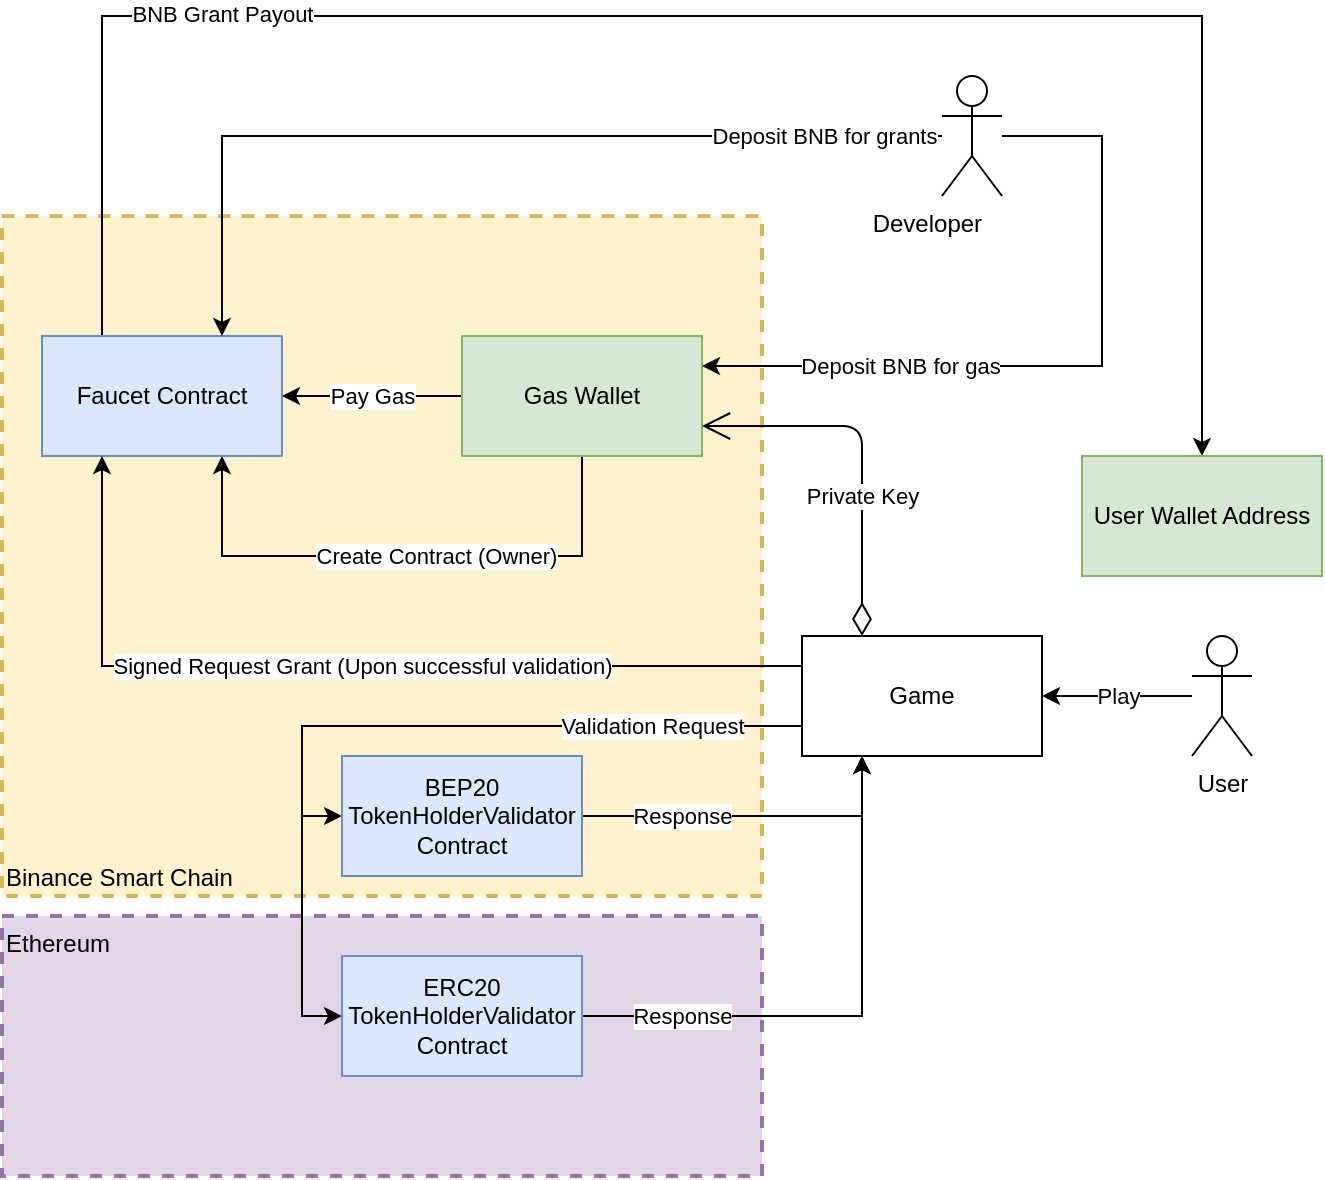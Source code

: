 <mxfile version="14.8.5" type="github">
  <diagram id="7eAGZfeV-LihmVY53dOc" name="Overview">
    <mxGraphModel dx="982" dy="1636" grid="1" gridSize="10" guides="1" tooltips="1" connect="1" arrows="1" fold="1" page="1" pageScale="1" pageWidth="850" pageHeight="1100" math="0" shadow="0">
      <root>
        <mxCell id="0" />
        <mxCell id="1" parent="0" />
        <mxCell id="ioN3LSF6hBzddgxGWX9J-3" value="Binance Smart Chain" style="rounded=0;whiteSpace=wrap;html=1;dashed=1;strokeWidth=2;align=left;verticalAlign=bottom;fillColor=#fff2cc;strokeColor=#d6b656;" parent="1" vertex="1">
          <mxGeometry x="160" y="-470" width="380" height="340" as="geometry" />
        </mxCell>
        <mxCell id="ioN3LSF6hBzddgxGWX9J-4" value="Ethereum" style="rounded=0;whiteSpace=wrap;html=1;dashed=1;strokeWidth=2;align=left;verticalAlign=top;fillColor=#e1d5e7;strokeColor=#9673a6;" parent="1" vertex="1">
          <mxGeometry x="160" y="-120" width="380" height="130" as="geometry" />
        </mxCell>
        <mxCell id="rTCVgAPROJNHZOBVz9fI-6" value="Pay Gas" style="edgeStyle=orthogonalEdgeStyle;rounded=0;orthogonalLoop=1;jettySize=auto;html=1;entryX=1;entryY=0.5;entryDx=0;entryDy=0;" parent="1" source="rTCVgAPROJNHZOBVz9fI-1" target="rTCVgAPROJNHZOBVz9fI-2" edge="1">
          <mxGeometry relative="1" as="geometry" />
        </mxCell>
        <mxCell id="rTCVgAPROJNHZOBVz9fI-10" value="Create Contract (Owner)" style="edgeStyle=orthogonalEdgeStyle;rounded=0;orthogonalLoop=1;jettySize=auto;html=1;exitX=0.5;exitY=1;exitDx=0;exitDy=0;entryX=0.75;entryY=1;entryDx=0;entryDy=0;" parent="1" source="rTCVgAPROJNHZOBVz9fI-1" target="rTCVgAPROJNHZOBVz9fI-2" edge="1">
          <mxGeometry x="-0.118" relative="1" as="geometry">
            <mxPoint as="offset" />
            <Array as="points">
              <mxPoint x="450" y="-300" />
              <mxPoint x="270" y="-300" />
            </Array>
          </mxGeometry>
        </mxCell>
        <mxCell id="rTCVgAPROJNHZOBVz9fI-1" value="Gas Wallet" style="rounded=0;whiteSpace=wrap;html=1;fillColor=#d5e8d4;strokeColor=#82b366;" parent="1" vertex="1">
          <mxGeometry x="390" y="-410" width="120" height="60" as="geometry" />
        </mxCell>
        <mxCell id="ioN3LSF6hBzddgxGWX9J-15" style="edgeStyle=orthogonalEdgeStyle;rounded=0;orthogonalLoop=1;jettySize=auto;html=1;entryX=0.5;entryY=0;entryDx=0;entryDy=0;exitX=0.25;exitY=0;exitDx=0;exitDy=0;" parent="1" source="rTCVgAPROJNHZOBVz9fI-2" target="rTCVgAPROJNHZOBVz9fI-4" edge="1">
          <mxGeometry relative="1" as="geometry">
            <Array as="points">
              <mxPoint x="210" y="-570" />
              <mxPoint x="760" y="-570" />
              <mxPoint x="760" y="-350" />
            </Array>
          </mxGeometry>
        </mxCell>
        <mxCell id="ioN3LSF6hBzddgxGWX9J-16" value="BNB Grant Payout" style="edgeLabel;html=1;align=center;verticalAlign=middle;resizable=0;points=[];" parent="ioN3LSF6hBzddgxGWX9J-15" vertex="1" connectable="0">
          <mxGeometry x="-0.579" y="1" relative="1" as="geometry">
            <mxPoint x="24" as="offset" />
          </mxGeometry>
        </mxCell>
        <mxCell id="rTCVgAPROJNHZOBVz9fI-2" value="Faucet Contract" style="rounded=0;whiteSpace=wrap;html=1;fillColor=#dae8fc;strokeColor=#6c8ebf;" parent="1" vertex="1">
          <mxGeometry x="180" y="-410" width="120" height="60" as="geometry" />
        </mxCell>
        <mxCell id="rTCVgAPROJNHZOBVz9fI-11" value="Signed Request Grant (Upon successful validation)" style="edgeStyle=orthogonalEdgeStyle;rounded=0;orthogonalLoop=1;jettySize=auto;html=1;exitX=0;exitY=0.25;exitDx=0;exitDy=0;entryX=0.25;entryY=1;entryDx=0;entryDy=0;" parent="1" source="rTCVgAPROJNHZOBVz9fI-3" target="rTCVgAPROJNHZOBVz9fI-2" edge="1">
          <mxGeometry x="-0.032" relative="1" as="geometry">
            <mxPoint as="offset" />
            <Array as="points">
              <mxPoint x="210" y="-245" />
            </Array>
          </mxGeometry>
        </mxCell>
        <mxCell id="ioN3LSF6hBzddgxGWX9J-9" style="edgeStyle=orthogonalEdgeStyle;rounded=0;orthogonalLoop=1;jettySize=auto;html=1;exitX=0;exitY=0.75;exitDx=0;exitDy=0;entryX=0;entryY=0.5;entryDx=0;entryDy=0;" parent="1" source="rTCVgAPROJNHZOBVz9fI-3" target="ioN3LSF6hBzddgxGWX9J-7" edge="1">
          <mxGeometry relative="1" as="geometry">
            <Array as="points">
              <mxPoint x="310" y="-215" />
              <mxPoint x="310" y="-170" />
            </Array>
          </mxGeometry>
        </mxCell>
        <mxCell id="ioN3LSF6hBzddgxGWX9J-10" style="edgeStyle=orthogonalEdgeStyle;rounded=0;orthogonalLoop=1;jettySize=auto;html=1;entryX=0;entryY=0.5;entryDx=0;entryDy=0;exitX=0;exitY=0.75;exitDx=0;exitDy=0;" parent="1" source="rTCVgAPROJNHZOBVz9fI-3" target="ioN3LSF6hBzddgxGWX9J-5" edge="1">
          <mxGeometry relative="1" as="geometry" />
        </mxCell>
        <mxCell id="ioN3LSF6hBzddgxGWX9J-13" value="Validation Request" style="edgeLabel;html=1;align=center;verticalAlign=middle;resizable=0;points=[];" parent="ioN3LSF6hBzddgxGWX9J-10" vertex="1" connectable="0">
          <mxGeometry x="-0.318" relative="1" as="geometry">
            <mxPoint x="66" as="offset" />
          </mxGeometry>
        </mxCell>
        <mxCell id="rTCVgAPROJNHZOBVz9fI-3" value="Game" style="rounded=0;whiteSpace=wrap;html=1;" parent="1" vertex="1">
          <mxGeometry x="560" y="-260" width="120" height="60" as="geometry" />
        </mxCell>
        <mxCell id="rTCVgAPROJNHZOBVz9fI-4" value="User Wallet Address" style="rounded=0;whiteSpace=wrap;html=1;fillColor=#d5e8d4;strokeColor=#82b366;" parent="1" vertex="1">
          <mxGeometry x="700" y="-350" width="120" height="60" as="geometry" />
        </mxCell>
        <mxCell id="rTCVgAPROJNHZOBVz9fI-7" value="Private Key" style="endArrow=open;html=1;endSize=12;startArrow=diamondThin;startSize=14;startFill=0;edgeStyle=orthogonalEdgeStyle;exitX=0.25;exitY=0;exitDx=0;exitDy=0;entryX=1;entryY=0.75;entryDx=0;entryDy=0;" parent="1" source="rTCVgAPROJNHZOBVz9fI-3" target="rTCVgAPROJNHZOBVz9fI-1" edge="1">
          <mxGeometry x="-0.243" relative="1" as="geometry">
            <mxPoint x="380" y="-290" as="sourcePoint" />
            <mxPoint x="540" y="-290" as="targetPoint" />
            <mxPoint as="offset" />
          </mxGeometry>
        </mxCell>
        <mxCell id="rTCVgAPROJNHZOBVz9fI-17" value="Play" style="edgeStyle=orthogonalEdgeStyle;rounded=0;orthogonalLoop=1;jettySize=auto;html=1;" parent="1" source="rTCVgAPROJNHZOBVz9fI-16" target="rTCVgAPROJNHZOBVz9fI-3" edge="1">
          <mxGeometry relative="1" as="geometry" />
        </mxCell>
        <mxCell id="rTCVgAPROJNHZOBVz9fI-16" value="User" style="shape=umlActor;verticalLabelPosition=bottom;verticalAlign=top;html=1;" parent="1" vertex="1">
          <mxGeometry x="755" y="-260" width="30" height="60" as="geometry" />
        </mxCell>
        <mxCell id="c5QjXPqIrnwtgLJtlVQ_-3" style="edgeStyle=orthogonalEdgeStyle;rounded=0;orthogonalLoop=1;jettySize=auto;html=1;entryX=0.75;entryY=0;entryDx=0;entryDy=0;" parent="1" source="c5QjXPqIrnwtgLJtlVQ_-1" target="rTCVgAPROJNHZOBVz9fI-2" edge="1">
          <mxGeometry relative="1" as="geometry" />
        </mxCell>
        <mxCell id="c5QjXPqIrnwtgLJtlVQ_-4" value="Deposit BNB for grants" style="edgeLabel;html=1;align=center;verticalAlign=middle;resizable=0;points=[];" parent="c5QjXPqIrnwtgLJtlVQ_-3" vertex="1" connectable="0">
          <mxGeometry x="-0.133" relative="1" as="geometry">
            <mxPoint x="140" as="offset" />
          </mxGeometry>
        </mxCell>
        <mxCell id="c5QjXPqIrnwtgLJtlVQ_-5" style="edgeStyle=orthogonalEdgeStyle;rounded=0;orthogonalLoop=1;jettySize=auto;html=1;entryX=1;entryY=0.25;entryDx=0;entryDy=0;" parent="1" source="c5QjXPqIrnwtgLJtlVQ_-1" target="rTCVgAPROJNHZOBVz9fI-1" edge="1">
          <mxGeometry relative="1" as="geometry">
            <Array as="points">
              <mxPoint x="710" y="-510" />
              <mxPoint x="710" y="-395" />
            </Array>
          </mxGeometry>
        </mxCell>
        <mxCell id="c5QjXPqIrnwtgLJtlVQ_-6" value="Deposit BNB for gas" style="edgeLabel;html=1;align=center;verticalAlign=middle;resizable=0;points=[];" parent="c5QjXPqIrnwtgLJtlVQ_-5" vertex="1" connectable="0">
          <mxGeometry x="-0.162" y="-1" relative="1" as="geometry">
            <mxPoint x="-100" y="12" as="offset" />
          </mxGeometry>
        </mxCell>
        <mxCell id="c5QjXPqIrnwtgLJtlVQ_-1" value="&lt;div&gt;&lt;span&gt;&lt;span style=&quot;white-space: pre&quot;&gt;	&lt;/span&gt;Developer&lt;/span&gt;&lt;/div&gt;" style="shape=umlActor;verticalLabelPosition=bottom;verticalAlign=top;html=1;align=left;spacingLeft=-40;" parent="1" vertex="1">
          <mxGeometry x="630" y="-540" width="30" height="60" as="geometry" />
        </mxCell>
        <mxCell id="ioN3LSF6hBzddgxGWX9J-12" value="Response" style="edgeStyle=orthogonalEdgeStyle;rounded=0;orthogonalLoop=1;jettySize=auto;html=1;entryX=0.25;entryY=1;entryDx=0;entryDy=0;" parent="1" source="ioN3LSF6hBzddgxGWX9J-5" target="rTCVgAPROJNHZOBVz9fI-3" edge="1">
          <mxGeometry x="-0.63" relative="1" as="geometry">
            <mxPoint as="offset" />
          </mxGeometry>
        </mxCell>
        <mxCell id="ioN3LSF6hBzddgxGWX9J-5" value="ERC20 TokenHolderValidator&lt;br&gt;Contract" style="rounded=0;whiteSpace=wrap;html=1;fillColor=#dae8fc;strokeColor=#6c8ebf;" parent="1" vertex="1">
          <mxGeometry x="330" y="-100" width="120" height="60" as="geometry" />
        </mxCell>
        <mxCell id="ioN3LSF6hBzddgxGWX9J-11" style="edgeStyle=orthogonalEdgeStyle;rounded=0;orthogonalLoop=1;jettySize=auto;html=1;entryX=0.25;entryY=1;entryDx=0;entryDy=0;" parent="1" source="ioN3LSF6hBzddgxGWX9J-7" target="rTCVgAPROJNHZOBVz9fI-3" edge="1">
          <mxGeometry relative="1" as="geometry" />
        </mxCell>
        <mxCell id="ioN3LSF6hBzddgxGWX9J-14" value="Response" style="edgeLabel;html=1;align=center;verticalAlign=middle;resizable=0;points=[];" parent="ioN3LSF6hBzddgxGWX9J-11" vertex="1" connectable="0">
          <mxGeometry x="-0.045" relative="1" as="geometry">
            <mxPoint x="-31" as="offset" />
          </mxGeometry>
        </mxCell>
        <mxCell id="ioN3LSF6hBzddgxGWX9J-7" value="BEP20 TokenHolderValidator&lt;br&gt;Contract" style="rounded=0;whiteSpace=wrap;html=1;fillColor=#dae8fc;strokeColor=#6c8ebf;" parent="1" vertex="1">
          <mxGeometry x="330" y="-200" width="120" height="60" as="geometry" />
        </mxCell>
      </root>
    </mxGraphModel>
  </diagram>
</mxfile>
